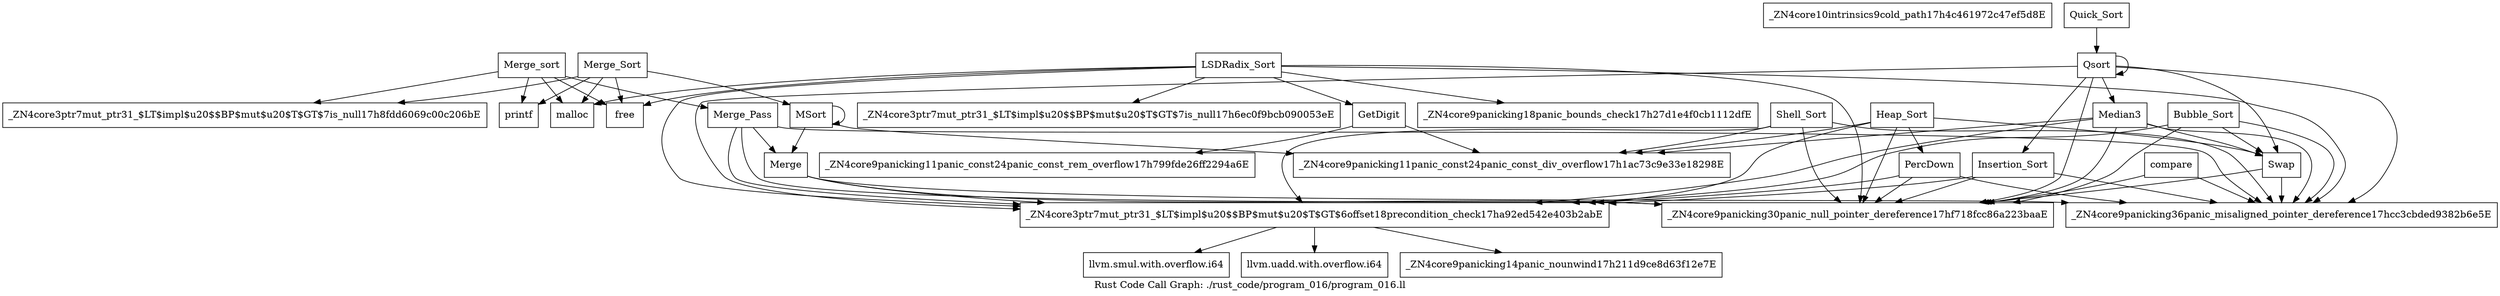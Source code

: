 digraph "Rust Code Call Graph: ./rust_code/program_016/program_016.ll" {
	label="Rust Code Call Graph: ./rust_code/program_016/program_016.ll";

	Node0x55dd6ea53690 [shape=record,label="{_ZN4core10intrinsics9cold_path17h4c461972c47ef5d8E}"];
	Node0x55dd6ea53610 [shape=record,label="{_ZN4core3ptr7mut_ptr31_$LT$impl$u20$$BP$mut$u20$T$GT$6offset18precondition_check17ha92ed542e403b2abE}"];
	Node0x55dd6ea53610 -> Node0x55dd6e9d9740;
	Node0x55dd6ea53610 -> Node0x55dd6e9cbe20;
	Node0x55dd6ea53610 -> Node0x55dd6e9d8870;
	Node0x55dd6e9d9650 [shape=record,label="{_ZN4core3ptr7mut_ptr31_$LT$impl$u20$$BP$mut$u20$T$GT$7is_null17h6ec0f9bcb090053eE}"];
	Node0x55dd6e9daf10 [shape=record,label="{_ZN4core3ptr7mut_ptr31_$LT$impl$u20$$BP$mut$u20$T$GT$7is_null17h8fdd6069c00c206bE}"];
	Node0x55dd6e9de6c0 [shape=record,label="{Swap}"];
	Node0x55dd6e9de6c0 -> Node0x55dd6e9dfdb0;
	Node0x55dd6e9de6c0 -> Node0x55dd6e9e42a0;
	Node0x55dd6e9e62c0 [shape=record,label="{Bubble_Sort}"];
	Node0x55dd6e9e62c0 -> Node0x55dd6ea53610;
	Node0x55dd6e9e62c0 -> Node0x55dd6e9dfdb0;
	Node0x55dd6e9e62c0 -> Node0x55dd6e9e42a0;
	Node0x55dd6e9e62c0 -> Node0x55dd6e9de6c0;
	Node0x55dd6e9e6eb0 [shape=record,label="{Insertion_Sort}"];
	Node0x55dd6e9e6eb0 -> Node0x55dd6ea53610;
	Node0x55dd6e9e6eb0 -> Node0x55dd6e9dfdb0;
	Node0x55dd6e9e6eb0 -> Node0x55dd6e9e42a0;
	Node0x55dd6e9e9cd0 [shape=record,label="{Shell_Sort}"];
	Node0x55dd6e9e9cd0 -> Node0x55dd6e9eb4d0;
	Node0x55dd6e9e9cd0 -> Node0x55dd6ea53610;
	Node0x55dd6e9e9cd0 -> Node0x55dd6e9e42a0;
	Node0x55dd6e9e9cd0 -> Node0x55dd6e9dfdb0;
	Node0x55dd6e9ef4d0 [shape=record,label="{PercDown}"];
	Node0x55dd6e9ef4d0 -> Node0x55dd6ea53610;
	Node0x55dd6e9ef4d0 -> Node0x55dd6e9dfdb0;
	Node0x55dd6e9ef4d0 -> Node0x55dd6e9e42a0;
	Node0x55dd6e9f13a0 [shape=record,label="{Heap_Sort}"];
	Node0x55dd6e9f13a0 -> Node0x55dd6e9eb4d0;
	Node0x55dd6e9f13a0 -> Node0x55dd6e9ef4d0;
	Node0x55dd6e9f13a0 -> Node0x55dd6ea53610;
	Node0x55dd6e9f13a0 -> Node0x55dd6e9e42a0;
	Node0x55dd6e9f13a0 -> Node0x55dd6e9de6c0;
	Node0x55dd6e9f2bd0 [shape=record,label="{Merge}"];
	Node0x55dd6e9f2bd0 -> Node0x55dd6ea53610;
	Node0x55dd6e9f2bd0 -> Node0x55dd6e9e42a0;
	Node0x55dd6e9f2bd0 -> Node0x55dd6e9dfdb0;
	Node0x55dd6e9d9740 [shape=record,label="{llvm.smul.with.overflow.i64}"];
	Node0x55dd6e9cbe20 [shape=record,label="{llvm.uadd.with.overflow.i64}"];
	Node0x55dd6e9d8870 [shape=record,label="{_ZN4core9panicking14panic_nounwind17h211d9ce8d63f12e7E}"];
	Node0x55dd6e9dfdb0 [shape=record,label="{_ZN4core9panicking36panic_misaligned_pointer_dereference17hcc3cbded9382b6e5E}"];
	Node0x55dd6e9e42a0 [shape=record,label="{_ZN4core9panicking30panic_null_pointer_dereference17hf718fcc86a223baaE}"];
	Node0x55dd6e9eb4d0 [shape=record,label="{_ZN4core9panicking11panic_const24panic_const_div_overflow17h1ac73c9e33e18298E}"];
	Node0x55dd6e9fa4a0 [shape=record,label="{malloc}"];
	Node0x55dd6e9fcd50 [shape=record,label="{free}"];
	Node0x55dd6e9fd5c0 [shape=record,label="{printf}"];
	Node0x55dd6ea0a5e0 [shape=record,label="{_ZN4core9panicking11panic_const24panic_const_rem_overflow17h799fde26ff2294a6E}"];
	Node0x55dd6ea0cbf0 [shape=record,label="{_ZN4core9panicking18panic_bounds_check17h27d1e4f0cb1112dfE}"];
	Node0x55dd6e9f6c40 [shape=record,label="{MSort}"];
	Node0x55dd6e9f6c40 -> Node0x55dd6e9f6c40;
	Node0x55dd6e9f6c40 -> Node0x55dd6e9eb4d0;
	Node0x55dd6e9f6c40 -> Node0x55dd6e9f2bd0;
	Node0x55dd6e9f9390 [shape=record,label="{Merge_Sort}"];
	Node0x55dd6e9f9390 -> Node0x55dd6e9fa4a0;
	Node0x55dd6e9f9390 -> Node0x55dd6e9daf10;
	Node0x55dd6e9f9390 -> Node0x55dd6e9f6c40;
	Node0x55dd6e9f9390 -> Node0x55dd6e9fcd50;
	Node0x55dd6e9f9390 -> Node0x55dd6e9fd5c0;
	Node0x55dd6ea03580 [shape=record,label="{Merge_Pass}"];
	Node0x55dd6ea03580 -> Node0x55dd6e9f2bd0;
	Node0x55dd6ea03580 -> Node0x55dd6e9e42a0;
	Node0x55dd6ea03580 -> Node0x55dd6ea53610;
	Node0x55dd6ea03580 -> Node0x55dd6e9dfdb0;
	Node0x55dd6ea04730 [shape=record,label="{Merge_sort}"];
	Node0x55dd6ea04730 -> Node0x55dd6e9fa4a0;
	Node0x55dd6ea04730 -> Node0x55dd6e9daf10;
	Node0x55dd6ea04730 -> Node0x55dd6e9fd5c0;
	Node0x55dd6ea04730 -> Node0x55dd6e9fcd50;
	Node0x55dd6ea04730 -> Node0x55dd6ea03580;
	Node0x55dd6ea615e0 [shape=record,label="{Median3}"];
	Node0x55dd6ea615e0 -> Node0x55dd6ea53610;
	Node0x55dd6ea615e0 -> Node0x55dd6e9eb4d0;
	Node0x55dd6ea615e0 -> Node0x55dd6e9dfdb0;
	Node0x55dd6ea615e0 -> Node0x55dd6e9e42a0;
	Node0x55dd6ea615e0 -> Node0x55dd6e9de6c0;
	Node0x55dd6ea05d00 [shape=record,label="{Qsort}"];
	Node0x55dd6ea05d00 -> Node0x55dd6ea53610;
	Node0x55dd6ea05d00 -> Node0x55dd6e9e6eb0;
	Node0x55dd6ea05d00 -> Node0x55dd6ea615e0;
	Node0x55dd6ea05d00 -> Node0x55dd6e9e42a0;
	Node0x55dd6ea05d00 -> Node0x55dd6e9dfdb0;
	Node0x55dd6ea05d00 -> Node0x55dd6e9de6c0;
	Node0x55dd6ea05d00 -> Node0x55dd6ea05d00;
	Node0x55dd6ea07590 [shape=record,label="{Quick_Sort}"];
	Node0x55dd6ea07590 -> Node0x55dd6ea05d00;
	Node0x55dd6ea088c0 [shape=record,label="{compare}"];
	Node0x55dd6ea088c0 -> Node0x55dd6e9dfdb0;
	Node0x55dd6ea088c0 -> Node0x55dd6e9e42a0;
	Node0x55dd6ea096e0 [shape=record,label="{GetDigit}"];
	Node0x55dd6ea096e0 -> Node0x55dd6ea0a5e0;
	Node0x55dd6ea096e0 -> Node0x55dd6e9eb4d0;
	Node0x55dd6ea0c140 [shape=record,label="{LSDRadix_Sort}"];
	Node0x55dd6ea0c140 -> Node0x55dd6e9fa4a0;
	Node0x55dd6ea0c140 -> Node0x55dd6ea53610;
	Node0x55dd6ea0c140 -> Node0x55dd6e9dfdb0;
	Node0x55dd6ea0c140 -> Node0x55dd6e9e42a0;
	Node0x55dd6ea0c140 -> Node0x55dd6ea0cbf0;
	Node0x55dd6ea0c140 -> Node0x55dd6e9d9650;
	Node0x55dd6ea0c140 -> Node0x55dd6ea096e0;
	Node0x55dd6ea0c140 -> Node0x55dd6e9fcd50;
}
